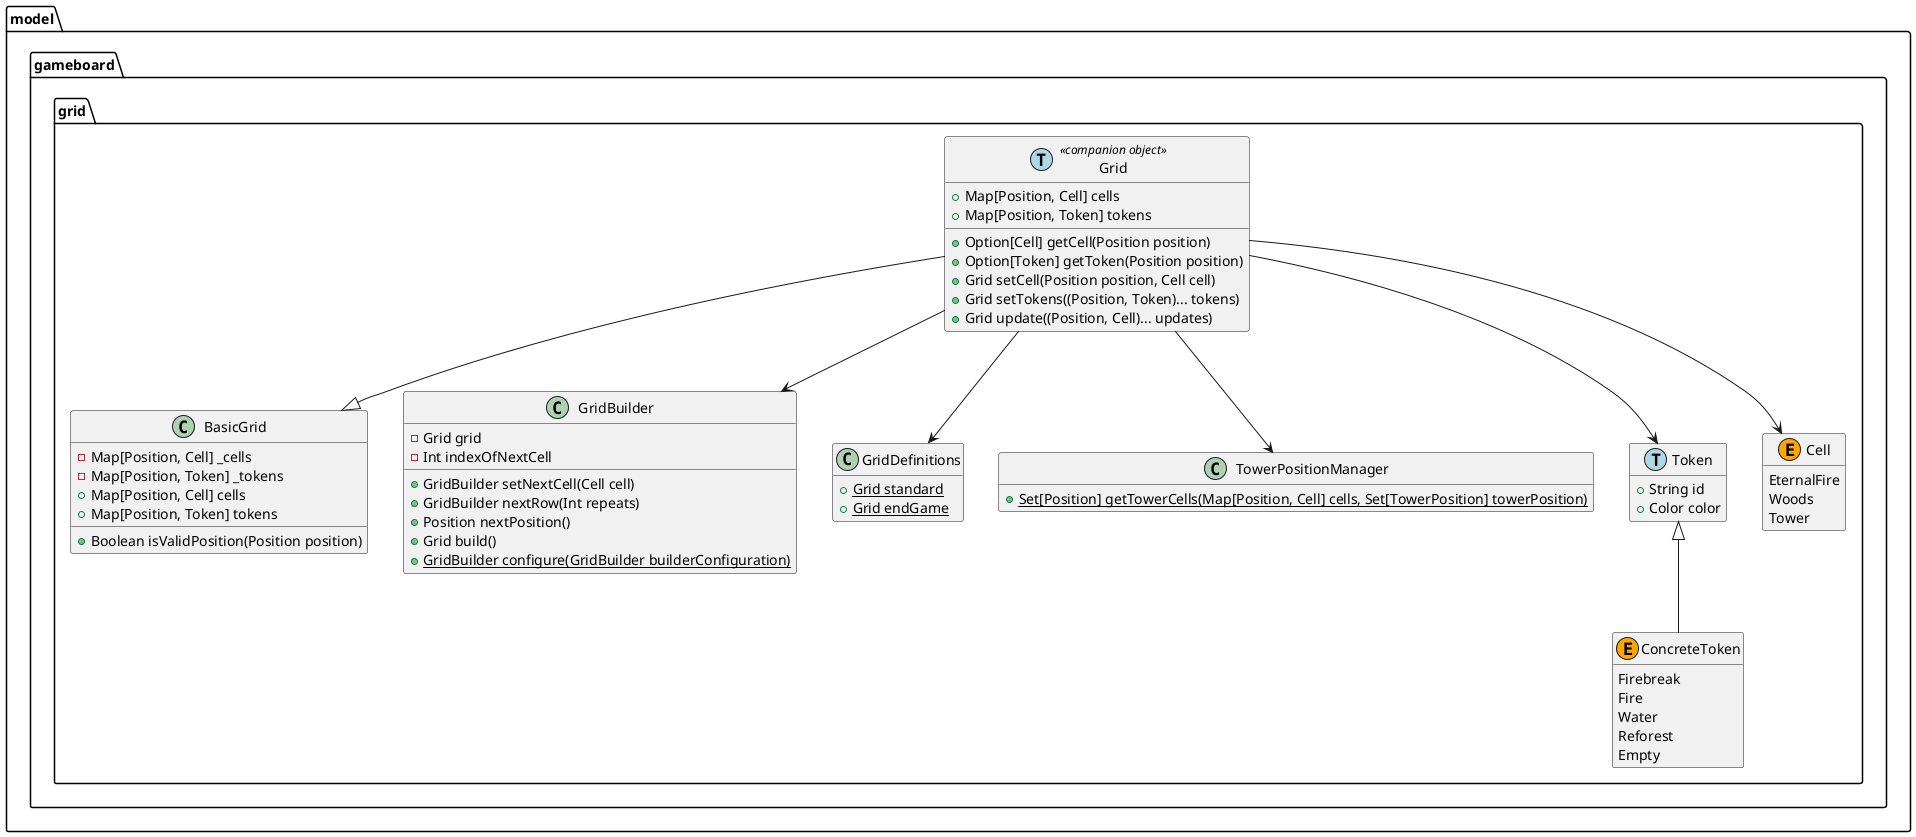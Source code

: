 @startuml
hide empty members
skinparam shadowing false

package model.gameboard.grid {
  class Grid << (T,lightblue) companion object >> {
    +Map[Position, Cell] cells
    +Map[Position, Token] tokens
    +Option[Cell] getCell(Position position)
    +Option[Token] getToken(Position position)
    +Grid setCell(Position position, Cell cell)
    +Grid setTokens((Position, Token)... tokens)
    +Grid update((Position, Cell)... updates)
  }

  class BasicGrid {
    -Map[Position, Cell] _cells
    -Map[Position, Token] _tokens
    +Map[Position, Cell] cells
    +Map[Position, Token] tokens
    +Boolean isValidPosition(Position position)
  }

  class GridBuilder {
      -Grid grid
      -Int indexOfNextCell
      +GridBuilder setNextCell(Cell cell)
      +GridBuilder nextRow(Int repeats)
      +Position nextPosition()
      +Grid build()
      {static} +GridBuilder configure(GridBuilder builderConfiguration)
    }

  class GridDefinitions {
    {static} +Grid standard
    {static} +Grid endGame
  }

  class TowerPositionManager {
    {static} +Set[Position] getTowerCells(Map[Position, Cell] cells, Set[TowerPosition] towerPosition)
  }

  class Grid {
  }

  class Token << (T,lightblue) >> {
    +String id
    +Color color
  }

  enum ConcreteToken << (E, orange) >> {
    Firebreak
    Fire
    Water
    Reforest
    Empty
  }

  enum Cell << (E, orange) >> {
    EternalFire
    Woods
    Tower
  }

  Grid --|> BasicGrid
  Grid --> GridBuilder
  Grid --> GridDefinitions
  Grid --> TowerPositionManager
  Grid --> Token
  Grid --> Cell
  Token <|-- ConcreteToken
}

@enduml